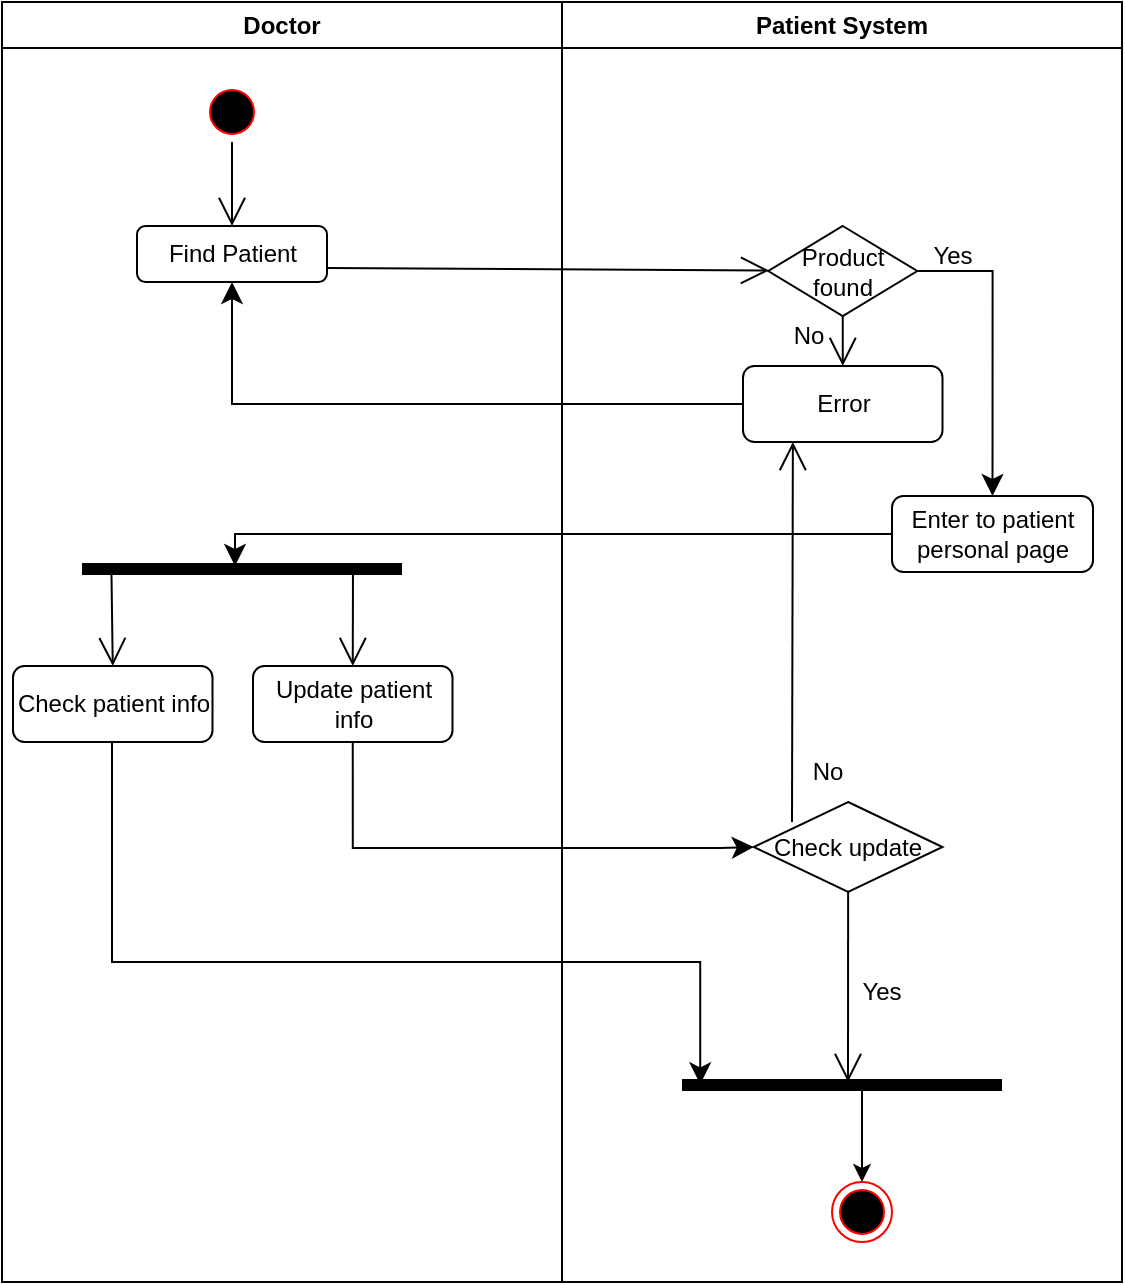 <mxfile version="21.0.8" type="github">
  <diagram name="Page-1" id="e7e014a7-5840-1c2e-5031-d8a46d1fe8dd">
    <mxGraphModel dx="1060" dy="719" grid="1" gridSize="10" guides="1" tooltips="1" connect="1" arrows="1" fold="1" page="1" pageScale="1" pageWidth="1169" pageHeight="826" background="none" math="0" shadow="0">
      <root>
        <mxCell id="0" />
        <mxCell id="1" parent="0" />
        <mxCell id="2" value="Doctor" style="swimlane;whiteSpace=wrap" parent="1" vertex="1">
          <mxGeometry x="340" y="100" width="280" height="640" as="geometry" />
        </mxCell>
        <mxCell id="5" value="" style="ellipse;shape=startState;fillColor=#000000;strokeColor=#ff0000;" parent="2" vertex="1">
          <mxGeometry x="100" y="40" width="30" height="30" as="geometry" />
        </mxCell>
        <mxCell id="fOShaCHQV18tKvdpU2JM-44" value="Find Patient" style="rounded=1;whiteSpace=wrap;html=1;" vertex="1" parent="2">
          <mxGeometry x="67.5" y="112" width="95" height="28" as="geometry" />
        </mxCell>
        <mxCell id="fOShaCHQV18tKvdpU2JM-46" value="" style="endArrow=open;endFill=1;endSize=12;html=1;rounded=0;exitX=0.5;exitY=1;exitDx=0;exitDy=0;" edge="1" parent="2" source="5" target="fOShaCHQV18tKvdpU2JM-44">
          <mxGeometry width="160" relative="1" as="geometry">
            <mxPoint x="180" y="145" as="sourcePoint" />
            <mxPoint x="405.5" y="143" as="targetPoint" />
          </mxGeometry>
        </mxCell>
        <mxCell id="fOShaCHQV18tKvdpU2JM-63" value="" style="line;strokeWidth=6;fillColor=none;align=left;verticalAlign=middle;spacingTop=-1;spacingLeft=3;spacingRight=3;rotatable=0;labelPosition=right;points=[];portConstraint=eastwest;strokeColor=inherit;" vertex="1" parent="2">
          <mxGeometry x="40" y="282" width="160" height="3" as="geometry" />
        </mxCell>
        <mxCell id="fOShaCHQV18tKvdpU2JM-64" value="" style="endArrow=open;endFill=1;endSize=12;html=1;rounded=0;exitX=0.092;exitY=0.874;exitDx=0;exitDy=0;exitPerimeter=0;entryX=0.5;entryY=0;entryDx=0;entryDy=0;" edge="1" parent="2" source="fOShaCHQV18tKvdpU2JM-63" target="fOShaCHQV18tKvdpU2JM-66">
          <mxGeometry width="160" relative="1" as="geometry">
            <mxPoint x="75.5" y="285" as="sourcePoint" />
            <mxPoint x="75.5" y="327" as="targetPoint" />
          </mxGeometry>
        </mxCell>
        <mxCell id="fOShaCHQV18tKvdpU2JM-65" value="" style="endArrow=open;endFill=1;endSize=12;html=1;rounded=0;entryX=0.5;entryY=0;entryDx=0;entryDy=0;" edge="1" parent="2" target="fOShaCHQV18tKvdpU2JM-69">
          <mxGeometry width="160" relative="1" as="geometry">
            <mxPoint x="175.5" y="282" as="sourcePoint" />
            <mxPoint x="155.5" y="327" as="targetPoint" />
          </mxGeometry>
        </mxCell>
        <mxCell id="fOShaCHQV18tKvdpU2JM-66" value="Check patient info" style="rounded=1;whiteSpace=wrap;html=1;" vertex="1" parent="2">
          <mxGeometry x="5.5" y="332" width="99.75" height="38" as="geometry" />
        </mxCell>
        <mxCell id="fOShaCHQV18tKvdpU2JM-69" value="Update patient info" style="rounded=1;whiteSpace=wrap;html=1;" vertex="1" parent="2">
          <mxGeometry x="125.5" y="332" width="99.75" height="38" as="geometry" />
        </mxCell>
        <mxCell id="fOShaCHQV18tKvdpU2JM-81" value="" style="edgeStyle=segmentEdgeStyle;endArrow=classic;html=1;curved=0;rounded=0;endSize=8;startSize=8;sourcePerimeterSpacing=0;targetPerimeterSpacing=0;exitX=0.5;exitY=1;exitDx=0;exitDy=0;entryX=0.057;entryY=0.381;entryDx=0;entryDy=0;entryPerimeter=0;" edge="1" parent="2" target="fOShaCHQV18tKvdpU2JM-70">
          <mxGeometry width="100" relative="1" as="geometry">
            <mxPoint x="55" y="370" as="sourcePoint" />
            <mxPoint x="350" y="480" as="targetPoint" />
            <Array as="points">
              <mxPoint x="55" y="480" />
              <mxPoint x="349" y="480" />
            </Array>
          </mxGeometry>
        </mxCell>
        <mxCell id="3" value="Patient System" style="swimlane;whiteSpace=wrap" parent="1" vertex="1">
          <mxGeometry x="620" y="100" width="280" height="640" as="geometry" />
        </mxCell>
        <mxCell id="fOShaCHQV18tKvdpU2JM-42" value="Product found" style="rhombus;whiteSpace=wrap;html=1;" vertex="1" parent="3">
          <mxGeometry x="103.13" y="112" width="74.5" height="45" as="geometry" />
        </mxCell>
        <mxCell id="fOShaCHQV18tKvdpU2JM-48" value="Error" style="rounded=1;whiteSpace=wrap;html=1;" vertex="1" parent="3">
          <mxGeometry x="90.5" y="182" width="99.75" height="38" as="geometry" />
        </mxCell>
        <mxCell id="fOShaCHQV18tKvdpU2JM-49" value="" style="endArrow=open;endFill=1;endSize=12;html=1;rounded=0;exitX=0.5;exitY=1;exitDx=0;exitDy=0;entryX=0.5;entryY=0;entryDx=0;entryDy=0;" edge="1" parent="3" source="fOShaCHQV18tKvdpU2JM-42" target="fOShaCHQV18tKvdpU2JM-48">
          <mxGeometry width="160" relative="1" as="geometry">
            <mxPoint x="-100" y="145" as="sourcePoint" />
            <mxPoint x="125.5" y="143" as="targetPoint" />
          </mxGeometry>
        </mxCell>
        <mxCell id="fOShaCHQV18tKvdpU2JM-51" value="Enter to patient personal page" style="rounded=1;whiteSpace=wrap;html=1;" vertex="1" parent="3">
          <mxGeometry x="165" y="247" width="100.5" height="38" as="geometry" />
        </mxCell>
        <mxCell id="fOShaCHQV18tKvdpU2JM-60" value="" style="edgeStyle=segmentEdgeStyle;endArrow=classic;html=1;curved=0;rounded=0;endSize=8;startSize=8;sourcePerimeterSpacing=0;targetPerimeterSpacing=0;exitX=0;exitY=0.5;exitDx=0;exitDy=0;" edge="1" parent="3" source="fOShaCHQV18tKvdpU2JM-51">
          <mxGeometry width="100" relative="1" as="geometry">
            <mxPoint x="175.37" y="335.5" as="sourcePoint" />
            <mxPoint x="-163.5" y="282" as="targetPoint" />
            <Array as="points">
              <mxPoint x="-163" y="266" />
            </Array>
          </mxGeometry>
        </mxCell>
        <mxCell id="fOShaCHQV18tKvdpU2JM-70" value="" style="line;strokeWidth=6;fillColor=none;align=left;verticalAlign=middle;spacingTop=-1;spacingLeft=3;spacingRight=3;rotatable=0;labelPosition=right;points=[];portConstraint=eastwest;strokeColor=inherit;" vertex="1" parent="3">
          <mxGeometry x="60" y="540" width="160" height="3" as="geometry" />
        </mxCell>
        <mxCell id="fOShaCHQV18tKvdpU2JM-76" value="" style="ellipse;html=1;shape=endState;fillColor=#000000;strokeColor=#ff0000;" vertex="1" parent="3">
          <mxGeometry x="135" y="590" width="30" height="30" as="geometry" />
        </mxCell>
        <mxCell id="fOShaCHQV18tKvdpU2JM-75" value="" style="endArrow=classic;html=1;rounded=0;entryX=0.5;entryY=0;entryDx=0;entryDy=0;" edge="1" parent="3" target="fOShaCHQV18tKvdpU2JM-76">
          <mxGeometry width="50" height="50" relative="1" as="geometry">
            <mxPoint x="150" y="540" as="sourcePoint" />
            <mxPoint x="-165" y="590" as="targetPoint" />
          </mxGeometry>
        </mxCell>
        <mxCell id="fOShaCHQV18tKvdpU2JM-82" value="Check update" style="rhombus;whiteSpace=wrap;html=1;" vertex="1" parent="3">
          <mxGeometry x="95.88" y="400" width="94.37" height="45" as="geometry" />
        </mxCell>
        <mxCell id="fOShaCHQV18tKvdpU2JM-84" value="" style="endArrow=open;endFill=1;endSize=12;html=1;rounded=0;exitX=0.5;exitY=1;exitDx=0;exitDy=0;" edge="1" parent="3" source="fOShaCHQV18tKvdpU2JM-82">
          <mxGeometry width="160" relative="1" as="geometry">
            <mxPoint x="150" y="167" as="sourcePoint" />
            <mxPoint x="143" y="540" as="targetPoint" />
          </mxGeometry>
        </mxCell>
        <mxCell id="fOShaCHQV18tKvdpU2JM-85" value="Yes" style="text;html=1;strokeColor=none;fillColor=none;align=center;verticalAlign=middle;whiteSpace=wrap;rounded=0;" vertex="1" parent="3">
          <mxGeometry x="130.25" y="480" width="60" height="30" as="geometry" />
        </mxCell>
        <mxCell id="fOShaCHQV18tKvdpU2JM-86" value="" style="endArrow=open;endFill=1;endSize=12;html=1;rounded=0;entryX=0.25;entryY=1;entryDx=0;entryDy=0;" edge="1" parent="3" target="fOShaCHQV18tKvdpU2JM-48">
          <mxGeometry width="160" relative="1" as="geometry">
            <mxPoint x="115" y="410" as="sourcePoint" />
            <mxPoint x="153" y="550" as="targetPoint" />
          </mxGeometry>
        </mxCell>
        <mxCell id="fOShaCHQV18tKvdpU2JM-87" value="No" style="text;html=1;strokeColor=none;fillColor=none;align=center;verticalAlign=middle;whiteSpace=wrap;rounded=0;" vertex="1" parent="3">
          <mxGeometry x="103.13" y="370" width="60" height="30" as="geometry" />
        </mxCell>
        <mxCell id="fOShaCHQV18tKvdpU2JM-90" value="" style="edgeStyle=segmentEdgeStyle;endArrow=classic;html=1;curved=0;rounded=0;endSize=8;startSize=8;sourcePerimeterSpacing=0;targetPerimeterSpacing=0;exitX=1;exitY=0.5;exitDx=0;exitDy=0;entryX=0.5;entryY=0;entryDx=0;entryDy=0;" edge="1" parent="3" source="fOShaCHQV18tKvdpU2JM-42" target="fOShaCHQV18tKvdpU2JM-51">
          <mxGeometry width="100" relative="1" as="geometry">
            <mxPoint x="-95" y="380" as="sourcePoint" />
            <mxPoint x="230" y="430" as="targetPoint" />
            <Array as="points">
              <mxPoint x="215" y="135" />
            </Array>
          </mxGeometry>
        </mxCell>
        <mxCell id="fOShaCHQV18tKvdpU2JM-91" value="Yes" style="text;html=1;align=center;verticalAlign=middle;resizable=0;points=[];autosize=1;strokeColor=none;fillColor=none;" vertex="1" parent="3">
          <mxGeometry x="175" y="112" width="40" height="30" as="geometry" />
        </mxCell>
        <mxCell id="fOShaCHQV18tKvdpU2JM-93" value="No" style="text;html=1;align=center;verticalAlign=middle;resizable=0;points=[];autosize=1;strokeColor=none;fillColor=none;" vertex="1" parent="3">
          <mxGeometry x="103.13" y="152" width="40" height="30" as="geometry" />
        </mxCell>
        <mxCell id="fOShaCHQV18tKvdpU2JM-41" value="" style="endArrow=open;endFill=1;endSize=12;html=1;rounded=0;exitX=1;exitY=0.75;exitDx=0;exitDy=0;" edge="1" parent="1" source="fOShaCHQV18tKvdpU2JM-44" target="fOShaCHQV18tKvdpU2JM-42">
          <mxGeometry width="160" relative="1" as="geometry">
            <mxPoint x="515.5" y="232" as="sourcePoint" />
            <mxPoint x="655.5" y="235" as="targetPoint" />
          </mxGeometry>
        </mxCell>
        <mxCell id="fOShaCHQV18tKvdpU2JM-83" value="" style="edgeStyle=segmentEdgeStyle;endArrow=classic;html=1;curved=0;rounded=0;endSize=8;startSize=8;sourcePerimeterSpacing=0;targetPerimeterSpacing=0;exitX=0.5;exitY=1;exitDx=0;exitDy=0;entryX=0;entryY=0.5;entryDx=0;entryDy=0;" edge="1" parent="1" source="fOShaCHQV18tKvdpU2JM-69" target="fOShaCHQV18tKvdpU2JM-82">
          <mxGeometry width="100" relative="1" as="geometry">
            <mxPoint x="405" y="480" as="sourcePoint" />
            <mxPoint x="699" y="651" as="targetPoint" />
            <Array as="points">
              <mxPoint x="515" y="523" />
              <mxPoint x="699" y="523" />
            </Array>
          </mxGeometry>
        </mxCell>
        <mxCell id="fOShaCHQV18tKvdpU2JM-54" value="" style="edgeStyle=segmentEdgeStyle;endArrow=classic;html=1;curved=0;rounded=0;endSize=8;startSize=8;sourcePerimeterSpacing=0;targetPerimeterSpacing=0;exitX=0;exitY=0.5;exitDx=0;exitDy=0;entryX=0.5;entryY=1;entryDx=0;entryDy=0;" edge="1" parent="1" source="fOShaCHQV18tKvdpU2JM-48" target="fOShaCHQV18tKvdpU2JM-44">
          <mxGeometry width="100" relative="1" as="geometry">
            <mxPoint x="785.5" y="332" as="sourcePoint" />
            <mxPoint x="885.5" y="372" as="targetPoint" />
            <Array as="points">
              <mxPoint x="455" y="301" />
            </Array>
          </mxGeometry>
        </mxCell>
      </root>
    </mxGraphModel>
  </diagram>
</mxfile>
